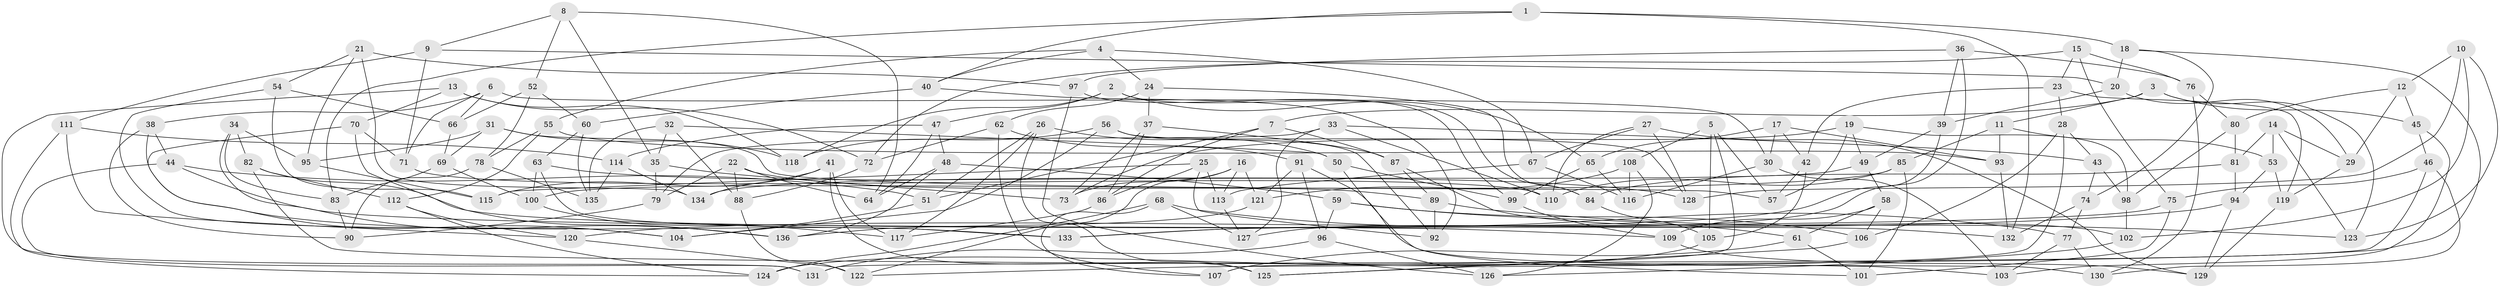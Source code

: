 // coarse degree distribution, {4: 0.38181818181818183, 11: 0.10909090909090909, 10: 0.07272727272727272, 8: 0.07272727272727272, 9: 0.07272727272727272, 12: 0.01818181818181818, 3: 0.14545454545454545, 7: 0.07272727272727272, 6: 0.05454545454545454}
// Generated by graph-tools (version 1.1) at 2025/53/03/04/25 22:53:57]
// undirected, 136 vertices, 272 edges
graph export_dot {
  node [color=gray90,style=filled];
  1;
  2;
  3;
  4;
  5;
  6;
  7;
  8;
  9;
  10;
  11;
  12;
  13;
  14;
  15;
  16;
  17;
  18;
  19;
  20;
  21;
  22;
  23;
  24;
  25;
  26;
  27;
  28;
  29;
  30;
  31;
  32;
  33;
  34;
  35;
  36;
  37;
  38;
  39;
  40;
  41;
  42;
  43;
  44;
  45;
  46;
  47;
  48;
  49;
  50;
  51;
  52;
  53;
  54;
  55;
  56;
  57;
  58;
  59;
  60;
  61;
  62;
  63;
  64;
  65;
  66;
  67;
  68;
  69;
  70;
  71;
  72;
  73;
  74;
  75;
  76;
  77;
  78;
  79;
  80;
  81;
  82;
  83;
  84;
  85;
  86;
  87;
  88;
  89;
  90;
  91;
  92;
  93;
  94;
  95;
  96;
  97;
  98;
  99;
  100;
  101;
  102;
  103;
  104;
  105;
  106;
  107;
  108;
  109;
  110;
  111;
  112;
  113;
  114;
  115;
  116;
  117;
  118;
  119;
  120;
  121;
  122;
  123;
  124;
  125;
  126;
  127;
  128;
  129;
  130;
  131;
  132;
  133;
  134;
  135;
  136;
  1 -- 40;
  1 -- 132;
  1 -- 18;
  1 -- 83;
  2 -- 47;
  2 -- 84;
  2 -- 65;
  2 -- 118;
  3 -- 7;
  3 -- 123;
  3 -- 11;
  3 -- 45;
  4 -- 40;
  4 -- 55;
  4 -- 24;
  4 -- 67;
  5 -- 57;
  5 -- 105;
  5 -- 107;
  5 -- 108;
  6 -- 30;
  6 -- 38;
  6 -- 66;
  6 -- 71;
  7 -- 86;
  7 -- 51;
  7 -- 87;
  8 -- 64;
  8 -- 9;
  8 -- 35;
  8 -- 52;
  9 -- 111;
  9 -- 71;
  9 -- 20;
  10 -- 12;
  10 -- 102;
  10 -- 123;
  10 -- 128;
  11 -- 93;
  11 -- 85;
  11 -- 53;
  12 -- 45;
  12 -- 29;
  12 -- 80;
  13 -- 72;
  13 -- 70;
  13 -- 131;
  13 -- 118;
  14 -- 123;
  14 -- 53;
  14 -- 29;
  14 -- 81;
  15 -- 76;
  15 -- 72;
  15 -- 75;
  15 -- 23;
  16 -- 122;
  16 -- 121;
  16 -- 73;
  16 -- 113;
  17 -- 42;
  17 -- 65;
  17 -- 93;
  17 -- 30;
  18 -- 20;
  18 -- 74;
  18 -- 122;
  19 -- 73;
  19 -- 49;
  19 -- 57;
  19 -- 98;
  20 -- 29;
  20 -- 39;
  21 -- 134;
  21 -- 95;
  21 -- 54;
  21 -- 97;
  22 -- 88;
  22 -- 79;
  22 -- 89;
  22 -- 64;
  23 -- 28;
  23 -- 119;
  23 -- 42;
  24 -- 62;
  24 -- 84;
  24 -- 37;
  25 -- 86;
  25 -- 92;
  25 -- 115;
  25 -- 113;
  26 -- 50;
  26 -- 51;
  26 -- 117;
  26 -- 125;
  27 -- 110;
  27 -- 128;
  27 -- 129;
  27 -- 67;
  28 -- 106;
  28 -- 125;
  28 -- 43;
  29 -- 119;
  30 -- 103;
  30 -- 116;
  31 -- 57;
  31 -- 69;
  31 -- 95;
  31 -- 118;
  32 -- 35;
  32 -- 88;
  32 -- 135;
  32 -- 50;
  33 -- 127;
  33 -- 43;
  33 -- 79;
  33 -- 110;
  34 -- 83;
  34 -- 136;
  34 -- 95;
  34 -- 82;
  35 -- 73;
  35 -- 79;
  36 -- 39;
  36 -- 76;
  36 -- 127;
  36 -- 97;
  37 -- 73;
  37 -- 87;
  37 -- 86;
  38 -- 90;
  38 -- 133;
  38 -- 44;
  39 -- 133;
  39 -- 49;
  40 -- 92;
  40 -- 60;
  41 -- 117;
  41 -- 134;
  41 -- 115;
  41 -- 125;
  42 -- 105;
  42 -- 57;
  43 -- 98;
  43 -- 74;
  44 -- 51;
  44 -- 109;
  44 -- 131;
  45 -- 103;
  45 -- 46;
  46 -- 75;
  46 -- 131;
  46 -- 130;
  47 -- 48;
  47 -- 64;
  47 -- 114;
  48 -- 59;
  48 -- 64;
  48 -- 136;
  49 -- 58;
  49 -- 134;
  50 -- 101;
  50 -- 99;
  51 -- 104;
  52 -- 60;
  52 -- 66;
  52 -- 78;
  53 -- 94;
  53 -- 119;
  54 -- 115;
  54 -- 66;
  54 -- 104;
  55 -- 78;
  55 -- 112;
  55 -- 93;
  56 -- 118;
  56 -- 92;
  56 -- 128;
  56 -- 104;
  58 -- 109;
  58 -- 61;
  58 -- 106;
  59 -- 96;
  59 -- 106;
  59 -- 61;
  60 -- 63;
  60 -- 135;
  61 -- 107;
  61 -- 101;
  62 -- 72;
  62 -- 107;
  62 -- 91;
  63 -- 100;
  63 -- 128;
  63 -- 133;
  65 -- 99;
  65 -- 116;
  66 -- 69;
  67 -- 113;
  67 -- 116;
  68 -- 77;
  68 -- 127;
  68 -- 107;
  68 -- 124;
  69 -- 83;
  69 -- 100;
  70 -- 136;
  70 -- 104;
  70 -- 71;
  71 -- 110;
  72 -- 88;
  74 -- 77;
  74 -- 132;
  75 -- 101;
  75 -- 133;
  76 -- 80;
  76 -- 130;
  77 -- 103;
  77 -- 130;
  78 -- 90;
  78 -- 135;
  79 -- 90;
  80 -- 81;
  80 -- 98;
  81 -- 94;
  81 -- 84;
  82 -- 132;
  82 -- 130;
  82 -- 112;
  83 -- 90;
  84 -- 105;
  85 -- 101;
  85 -- 110;
  85 -- 100;
  86 -- 117;
  87 -- 89;
  87 -- 102;
  88 -- 122;
  89 -- 92;
  89 -- 123;
  91 -- 103;
  91 -- 96;
  91 -- 121;
  93 -- 132;
  94 -- 120;
  94 -- 129;
  95 -- 115;
  96 -- 126;
  96 -- 131;
  97 -- 99;
  97 -- 126;
  98 -- 102;
  99 -- 109;
  100 -- 117;
  102 -- 126;
  105 -- 124;
  106 -- 125;
  108 -- 121;
  108 -- 126;
  108 -- 116;
  109 -- 129;
  111 -- 120;
  111 -- 124;
  111 -- 114;
  112 -- 120;
  112 -- 124;
  113 -- 127;
  114 -- 134;
  114 -- 135;
  119 -- 129;
  120 -- 122;
  121 -- 136;
}
